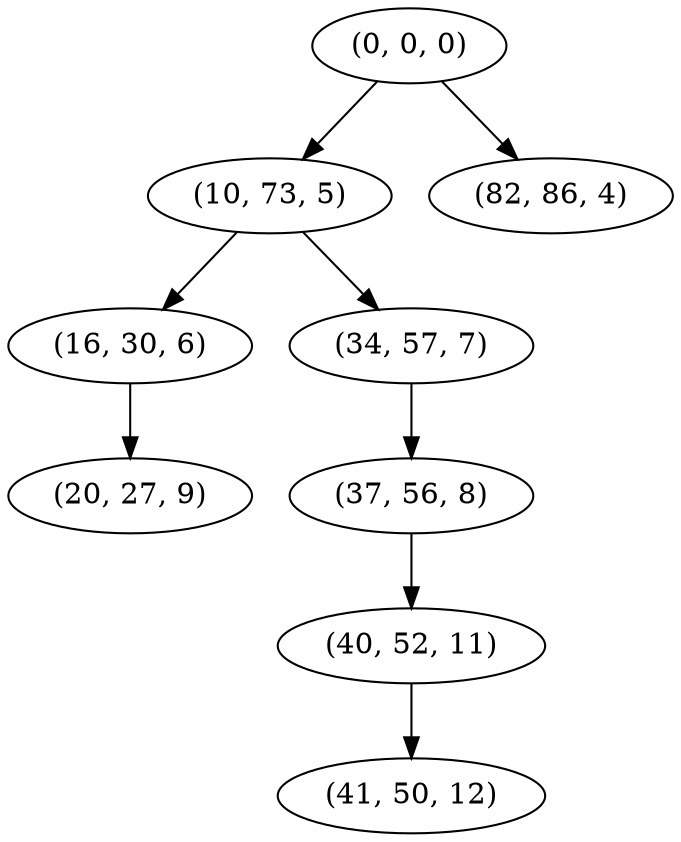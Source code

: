 digraph tree {
    "(0, 0, 0)";
    "(10, 73, 5)";
    "(16, 30, 6)";
    "(20, 27, 9)";
    "(34, 57, 7)";
    "(37, 56, 8)";
    "(40, 52, 11)";
    "(41, 50, 12)";
    "(82, 86, 4)";
    "(0, 0, 0)" -> "(10, 73, 5)";
    "(0, 0, 0)" -> "(82, 86, 4)";
    "(10, 73, 5)" -> "(16, 30, 6)";
    "(10, 73, 5)" -> "(34, 57, 7)";
    "(16, 30, 6)" -> "(20, 27, 9)";
    "(34, 57, 7)" -> "(37, 56, 8)";
    "(37, 56, 8)" -> "(40, 52, 11)";
    "(40, 52, 11)" -> "(41, 50, 12)";
}
